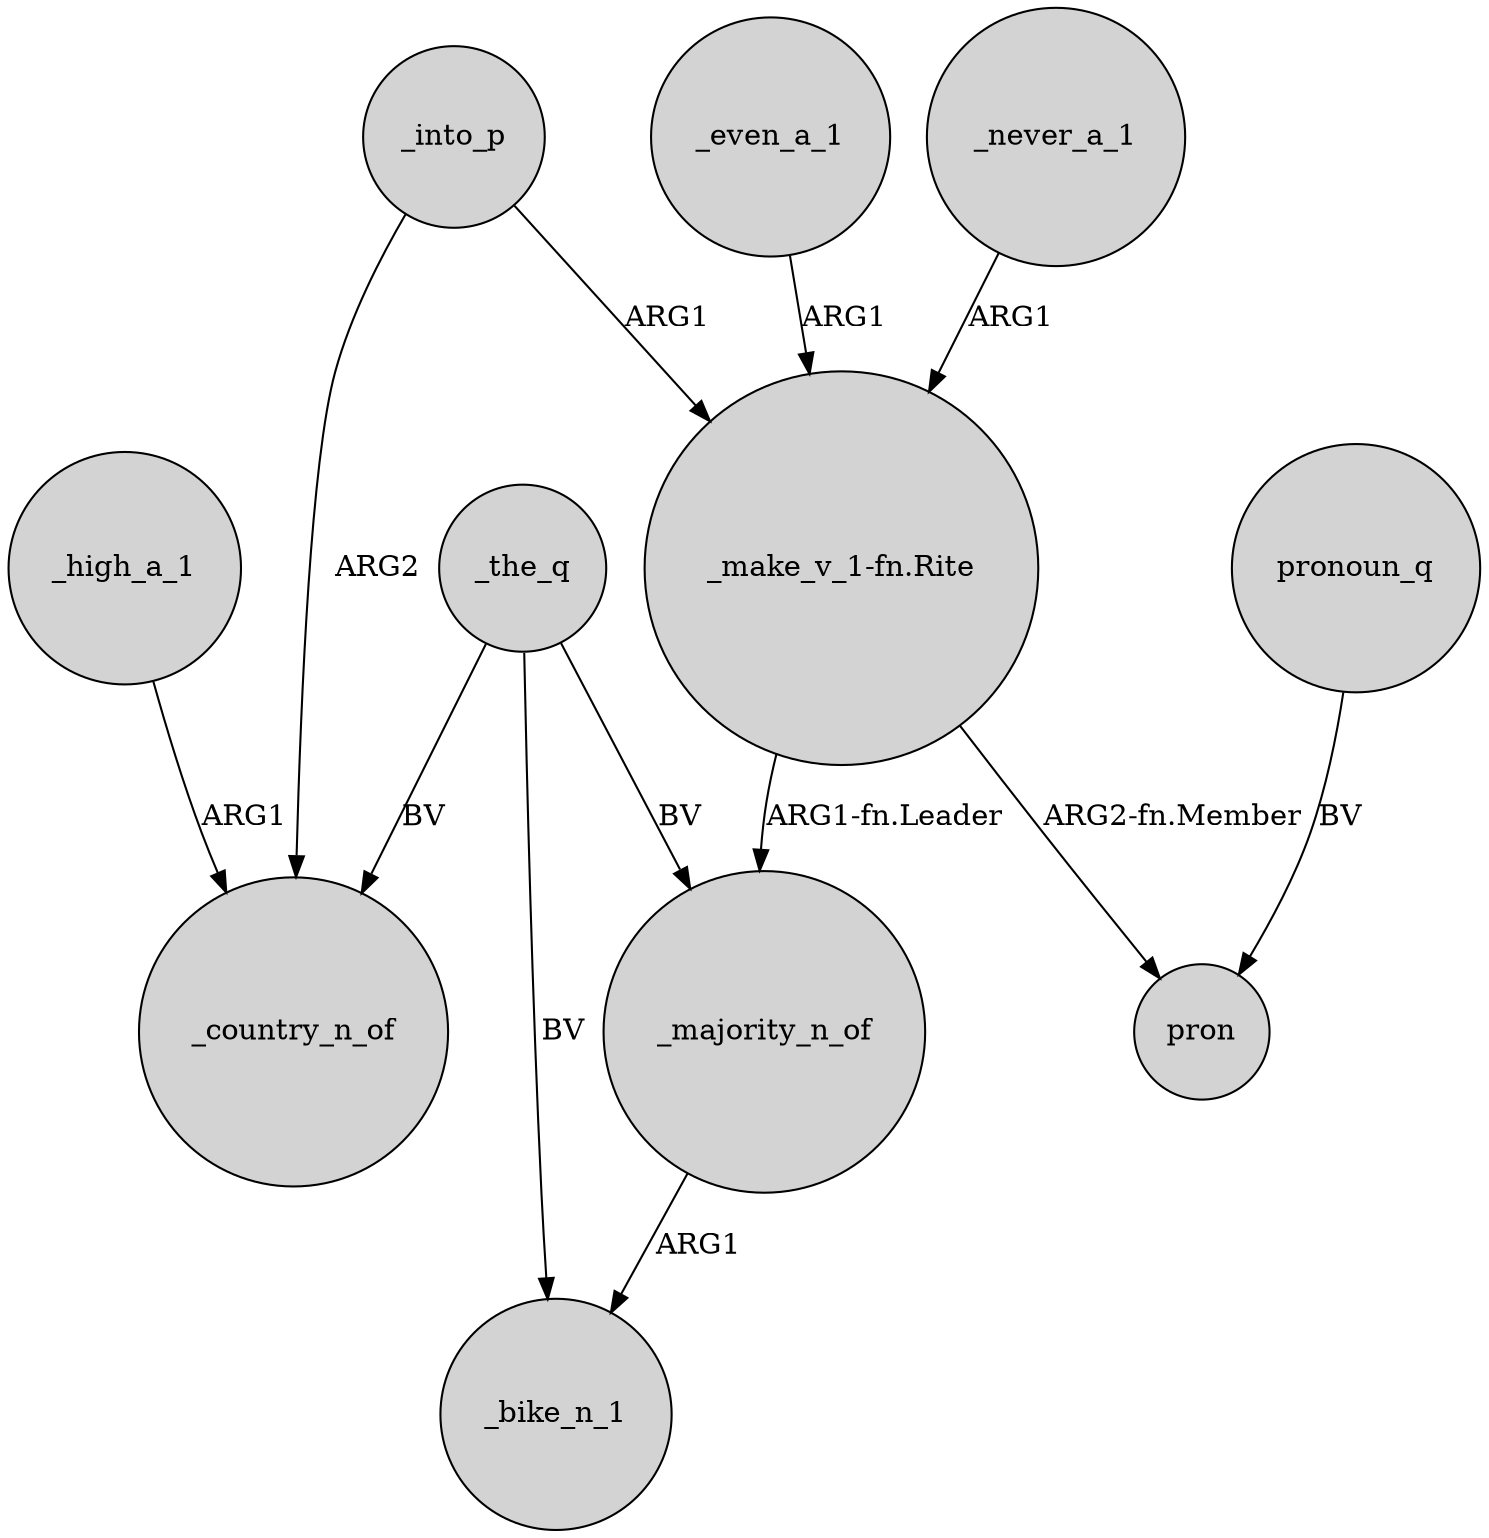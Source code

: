 digraph {
	node [shape=circle style=filled]
	_into_p -> "_make_v_1-fn.Rite" [label=ARG1]
	"_make_v_1-fn.Rite" -> _majority_n_of [label="ARG1-fn.Leader"]
	_the_q -> _country_n_of [label=BV]
	_the_q -> _bike_n_1 [label=BV]
	_majority_n_of -> _bike_n_1 [label=ARG1]
	_even_a_1 -> "_make_v_1-fn.Rite" [label=ARG1]
	_the_q -> _majority_n_of [label=BV]
	_into_p -> _country_n_of [label=ARG2]
	_high_a_1 -> _country_n_of [label=ARG1]
	_never_a_1 -> "_make_v_1-fn.Rite" [label=ARG1]
	pronoun_q -> pron [label=BV]
	"_make_v_1-fn.Rite" -> pron [label="ARG2-fn.Member"]
}
